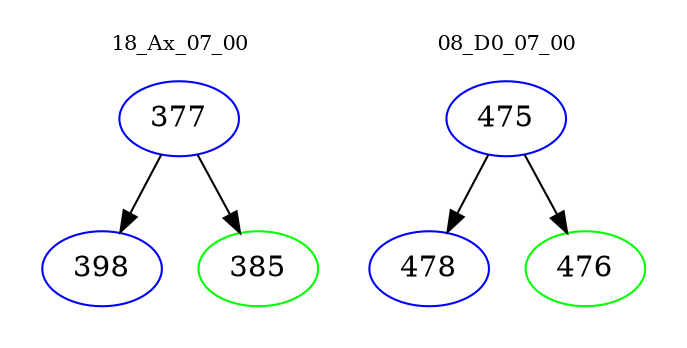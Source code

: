 digraph{
subgraph cluster_0 {
color = white
label = "18_Ax_07_00";
fontsize=10;
T0_377 [label="377", color="blue"]
T0_377 -> T0_398 [color="black"]
T0_398 [label="398", color="blue"]
T0_377 -> T0_385 [color="black"]
T0_385 [label="385", color="green"]
}
subgraph cluster_1 {
color = white
label = "08_D0_07_00";
fontsize=10;
T1_475 [label="475", color="blue"]
T1_475 -> T1_478 [color="black"]
T1_478 [label="478", color="blue"]
T1_475 -> T1_476 [color="black"]
T1_476 [label="476", color="green"]
}
}
